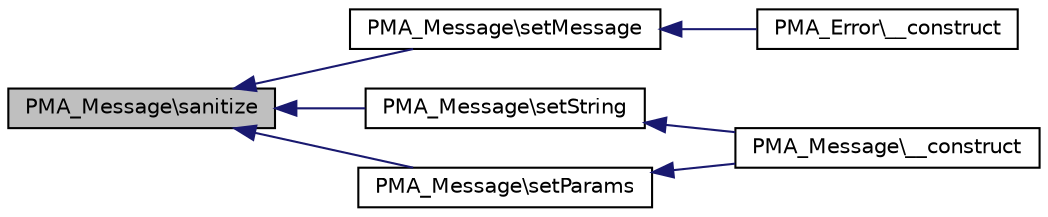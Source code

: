digraph G
{
  edge [fontname="Helvetica",fontsize="10",labelfontname="Helvetica",labelfontsize="10"];
  node [fontname="Helvetica",fontsize="10",shape=record];
  rankdir="LR";
  Node1 [label="PMA_Message\\sanitize",height=0.2,width=0.4,color="black", fillcolor="grey75", style="filled" fontcolor="black"];
  Node1 -> Node2 [dir="back",color="midnightblue",fontsize="10",style="solid",fontname="Helvetica"];
  Node2 [label="PMA_Message\\setMessage",height=0.2,width=0.4,color="black", fillcolor="white", style="filled",URL="$classPMA__Message.html#acf5a636f44f86ce1449bb53316ea6612",tooltip="set raw message (overrides string)"];
  Node2 -> Node3 [dir="back",color="midnightblue",fontsize="10",style="solid",fontname="Helvetica"];
  Node3 [label="PMA_Error\\__construct",height=0.2,width=0.4,color="black", fillcolor="white", style="filled",URL="$classPMA__Error.html#a15c7f78b17b9e8f597b4fdd566747130",tooltip="Constructor."];
  Node1 -> Node4 [dir="back",color="midnightblue",fontsize="10",style="solid",fontname="Helvetica"];
  Node4 [label="PMA_Message\\setString",height=0.2,width=0.4,color="black", fillcolor="white", style="filled",URL="$classPMA__Message.html#a1b87bf87c215f87f2f3f14a32a45a874",tooltip="set string (does not take effect if raw message is set)"];
  Node4 -> Node5 [dir="back",color="midnightblue",fontsize="10",style="solid",fontname="Helvetica"];
  Node5 [label="PMA_Message\\__construct",height=0.2,width=0.4,color="black", fillcolor="white", style="filled",URL="$classPMA__Message.html#a4cf41ca43317c183b980fe3ea946f38d",tooltip="Constructor."];
  Node1 -> Node6 [dir="back",color="midnightblue",fontsize="10",style="solid",fontname="Helvetica"];
  Node6 [label="PMA_Message\\setParams",height=0.2,width=0.4,color="black", fillcolor="white", style="filled",URL="$classPMA__Message.html#ad49450697c9725f1306d37bd6bfd526e",tooltip="set all params at once, usually used in conjunction with string"];
  Node6 -> Node5 [dir="back",color="midnightblue",fontsize="10",style="solid",fontname="Helvetica"];
}
